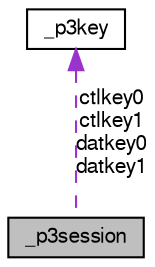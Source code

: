 digraph G
{
  bgcolor="transparent";
  edge [fontname="FreeSans",fontsize="10",labelfontname="FreeSans",labelfontsize="10"];
  node [fontname="FreeSans",fontsize="10",shape=record];
  Node1 [label="_p3session",height=0.2,width=0.4,color="black", fillcolor="grey75", style="filled" fontcolor="black"];
  Node2 -> Node1 [dir=back,color="darkorchid3",fontsize="10",style="dashed",label="ctlkey0\nctlkey1\ndatkey0\ndatkey1",fontname="FreeSans"];
  Node2 [label="_p3key",height=0.2,width=0.4,color="black",URL="$struct__p3key.html"];
}
